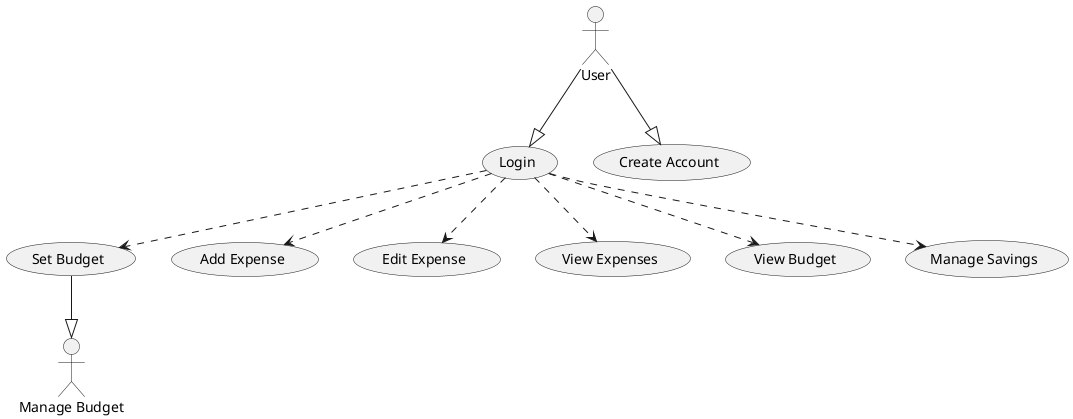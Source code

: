 @startuml
usecase "Login"
usecase "Create Account"
usecase "Set Budget"
usecase "Add Expense"
usecase "Edit Expense"
usecase "View Expenses"
usecase "View Budget"
usecase "Manage Savings"

actor User

User --|> "Login"
User --|> "Create Account"

"Login" ..> "Set Budget"
"Login" ..> "Add Expense"
"Login" ..> "Edit Expense"
"Login" ..> "View Expenses"
"Login" ..> "View Budget"
"Login" ..> "Manage Savings"

"Set Budget" --|> "Manage Budget"

@enduml